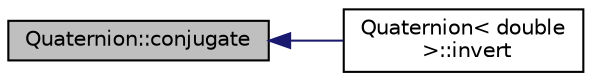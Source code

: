 digraph "Quaternion::conjugate"
{
 // INTERACTIVE_SVG=YES
  edge [fontname="Helvetica",fontsize="10",labelfontname="Helvetica",labelfontsize="10"];
  node [fontname="Helvetica",fontsize="10",shape=record];
  rankdir="LR";
  Node1 [label="Quaternion::conjugate",height=0.2,width=0.4,color="black", fillcolor="grey75", style="filled", fontcolor="black"];
  Node1 -> Node2 [dir="back",color="midnightblue",fontsize="10",style="solid",fontname="Helvetica"];
  Node2 [label="Quaternion\< double\l \>::invert",height=0.2,width=0.4,color="black", fillcolor="white", style="filled",URL="$dc/de3/class_quaternion.html#a3576d214879afac95cbd9adbfb89be75"];
}
